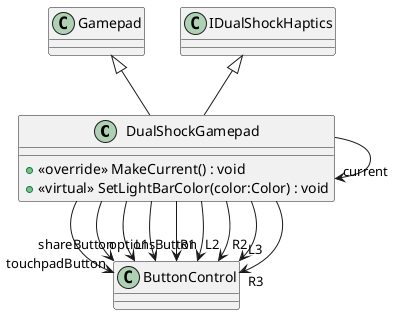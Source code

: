 @startuml
class DualShockGamepad {
    + <<override>> MakeCurrent() : void
    + <<virtual>> SetLightBarColor(color:Color) : void
}
Gamepad <|-- DualShockGamepad
IDualShockHaptics <|-- DualShockGamepad
DualShockGamepad --> "touchpadButton" ButtonControl
DualShockGamepad --> "optionsButton" ButtonControl
DualShockGamepad --> "shareButton" ButtonControl
DualShockGamepad --> "L1" ButtonControl
DualShockGamepad --> "R1" ButtonControl
DualShockGamepad --> "L2" ButtonControl
DualShockGamepad --> "R2" ButtonControl
DualShockGamepad --> "L3" ButtonControl
DualShockGamepad --> "R3" ButtonControl
DualShockGamepad --> "current" DualShockGamepad
@enduml

